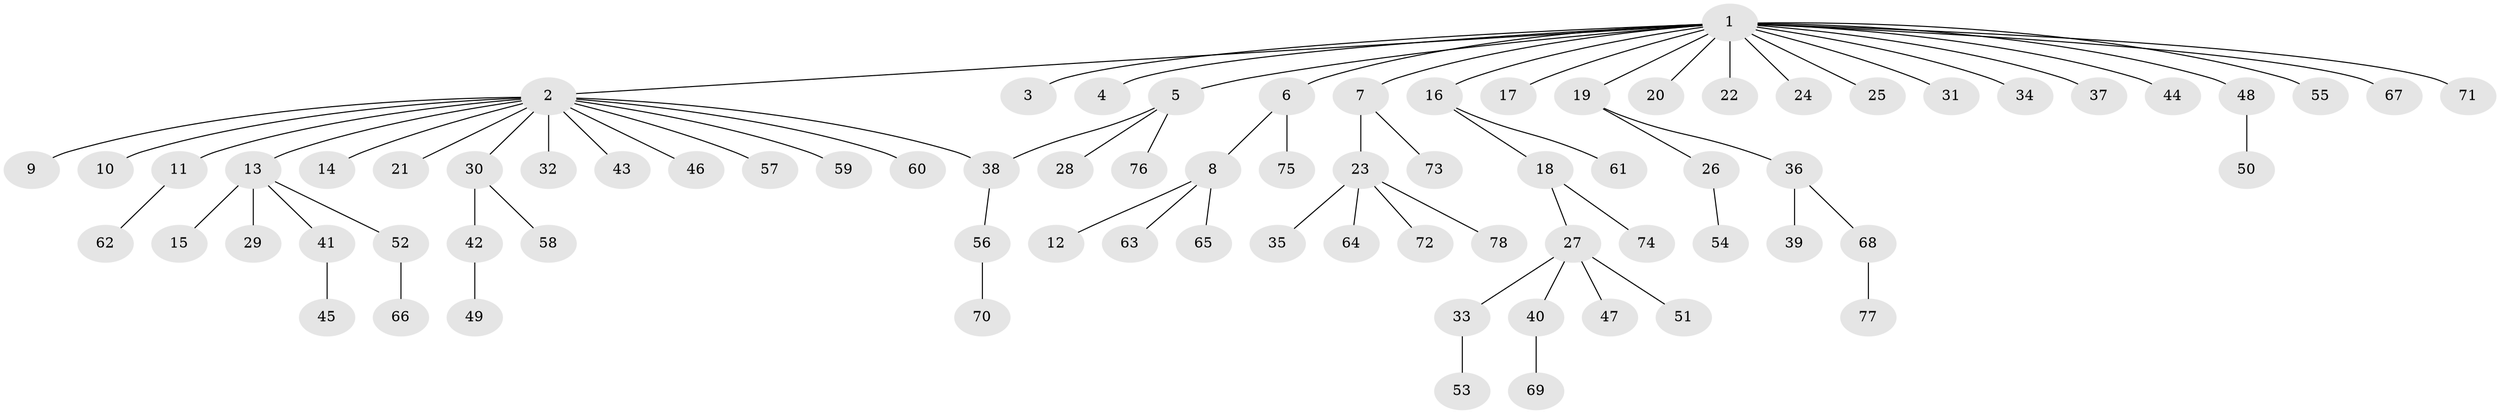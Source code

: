 // Generated by graph-tools (version 1.1) at 2025/11/02/27/25 16:11:16]
// undirected, 78 vertices, 78 edges
graph export_dot {
graph [start="1"]
  node [color=gray90,style=filled];
  1;
  2;
  3;
  4;
  5;
  6;
  7;
  8;
  9;
  10;
  11;
  12;
  13;
  14;
  15;
  16;
  17;
  18;
  19;
  20;
  21;
  22;
  23;
  24;
  25;
  26;
  27;
  28;
  29;
  30;
  31;
  32;
  33;
  34;
  35;
  36;
  37;
  38;
  39;
  40;
  41;
  42;
  43;
  44;
  45;
  46;
  47;
  48;
  49;
  50;
  51;
  52;
  53;
  54;
  55;
  56;
  57;
  58;
  59;
  60;
  61;
  62;
  63;
  64;
  65;
  66;
  67;
  68;
  69;
  70;
  71;
  72;
  73;
  74;
  75;
  76;
  77;
  78;
  1 -- 2;
  1 -- 3;
  1 -- 4;
  1 -- 5;
  1 -- 6;
  1 -- 7;
  1 -- 16;
  1 -- 17;
  1 -- 19;
  1 -- 20;
  1 -- 22;
  1 -- 24;
  1 -- 25;
  1 -- 31;
  1 -- 34;
  1 -- 37;
  1 -- 44;
  1 -- 48;
  1 -- 55;
  1 -- 67;
  1 -- 71;
  2 -- 9;
  2 -- 10;
  2 -- 11;
  2 -- 13;
  2 -- 14;
  2 -- 21;
  2 -- 30;
  2 -- 32;
  2 -- 38;
  2 -- 43;
  2 -- 46;
  2 -- 57;
  2 -- 59;
  2 -- 60;
  5 -- 28;
  5 -- 38;
  5 -- 76;
  6 -- 8;
  6 -- 75;
  7 -- 23;
  7 -- 73;
  8 -- 12;
  8 -- 63;
  8 -- 65;
  11 -- 62;
  13 -- 15;
  13 -- 29;
  13 -- 41;
  13 -- 52;
  16 -- 18;
  16 -- 61;
  18 -- 27;
  18 -- 74;
  19 -- 26;
  19 -- 36;
  23 -- 35;
  23 -- 64;
  23 -- 72;
  23 -- 78;
  26 -- 54;
  27 -- 33;
  27 -- 40;
  27 -- 47;
  27 -- 51;
  30 -- 42;
  30 -- 58;
  33 -- 53;
  36 -- 39;
  36 -- 68;
  38 -- 56;
  40 -- 69;
  41 -- 45;
  42 -- 49;
  48 -- 50;
  52 -- 66;
  56 -- 70;
  68 -- 77;
}
